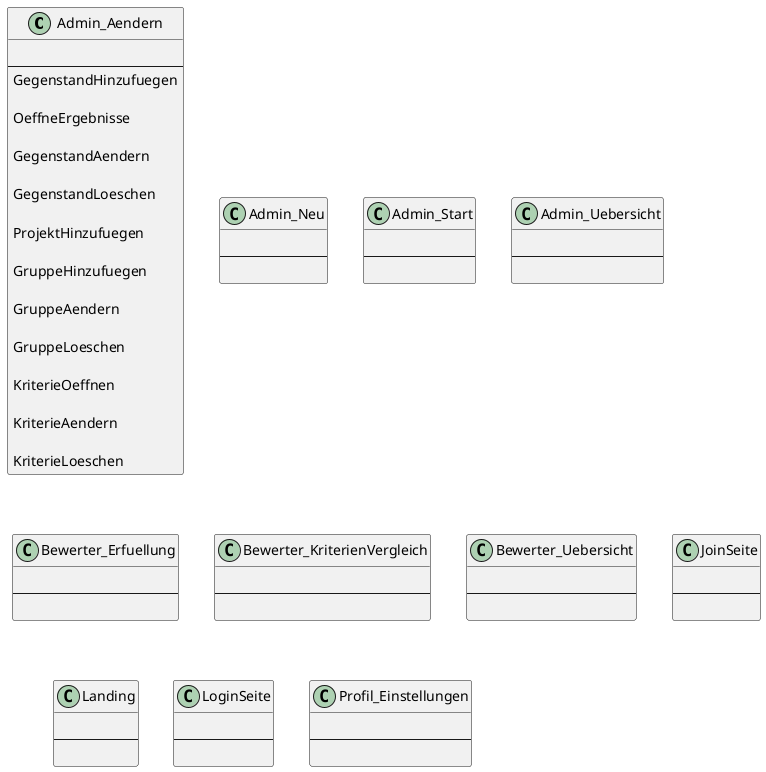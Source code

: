 @startuml

class Admin_Aendern
{

--
''Durch drücken von +NEU wird ein neuer Gegenstand angelegt
''und in das jeweilige Projekt eingefügt
GegenstandHinzufuegen

''Hier wird eine Dropdownliste geöffnet. Es können die letzten
''Ergebnisse dieser Umfrage geladen werden
OeffneErgebnisse

''Es kann der Name des Gegenstandes geädnert werden
GegenstandAendern

''Hier kann das Projekt gelöscht werden
''Außerdem werden alle früheren Ergebnisse gelöscht
GegenstandLoeschen

''Hier wird ein neuer "Bucket" hinzugefügt
''Es muss ein name für das Projekt festgelegt werden
ProjektHinzufuegen

''Es wird eine neue Gruppe angelegt.
''Es muss ein name für die Gruppe festgelegt werden
GruppeHinzufuegen

''Es kann der Name der Gruppe geändert werden
''Es können mehrere Kriterien hinzugefügt werden
''Es können mehrere Kriterien gelöscht werden
GruppeAendern

''Es kann die Gruppe gelöscht werden
''Kriterien die nur in der Gruppe sind werden gelöscht
GruppeLoeschen

''Öffnet eine Überischt der Kriterie
''In welchen Gruppen ist die Kriterie, Name
KriterieOeffnen

''Es kann der Name der Kriterie geändert werden
KriterieAendern

''Es kann die Kriterie gelöscht werden
''Es wird nur die Kriterie in der Gruppe gelöscht
KriterieLoeschen
}

class Admin_Neu
{

--

}

class Admin_Start
{

--

}

class Admin_Uebersicht
{

--

}

class Bewerter_Erfuellung
{

--

}

class Bewerter_KriterienVergleich
{

--

}

class Bewerter_Uebersicht
{

--

}

class JoinSeite
{

--

}

class Landing
{

--

}

class LoginSeite
{

--

}

class Profil_Einstellungen
{

--

}

@enduml